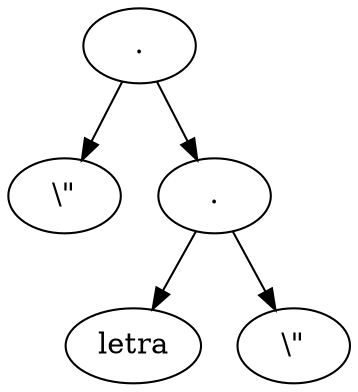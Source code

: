 digraph Arbol_Sintactico{

node0[label = "."];
node0 -> node00
node00[label = "\\\""];
node0 -> node01
node01[label = "."];
node01 -> node010
node010[label = "letra"];
node01 -> node011
node011[label = "\\\""];


}
